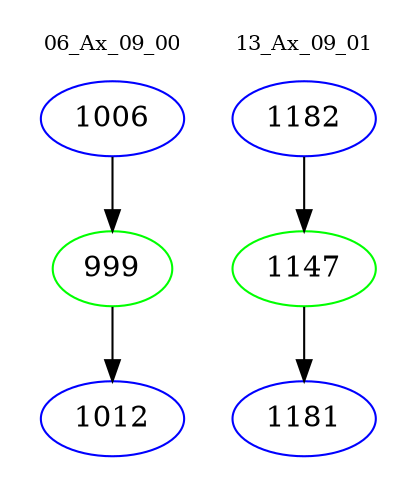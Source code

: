 digraph{
subgraph cluster_0 {
color = white
label = "06_Ax_09_00";
fontsize=10;
T0_1006 [label="1006", color="blue"]
T0_1006 -> T0_999 [color="black"]
T0_999 [label="999", color="green"]
T0_999 -> T0_1012 [color="black"]
T0_1012 [label="1012", color="blue"]
}
subgraph cluster_1 {
color = white
label = "13_Ax_09_01";
fontsize=10;
T1_1182 [label="1182", color="blue"]
T1_1182 -> T1_1147 [color="black"]
T1_1147 [label="1147", color="green"]
T1_1147 -> T1_1181 [color="black"]
T1_1181 [label="1181", color="blue"]
}
}
